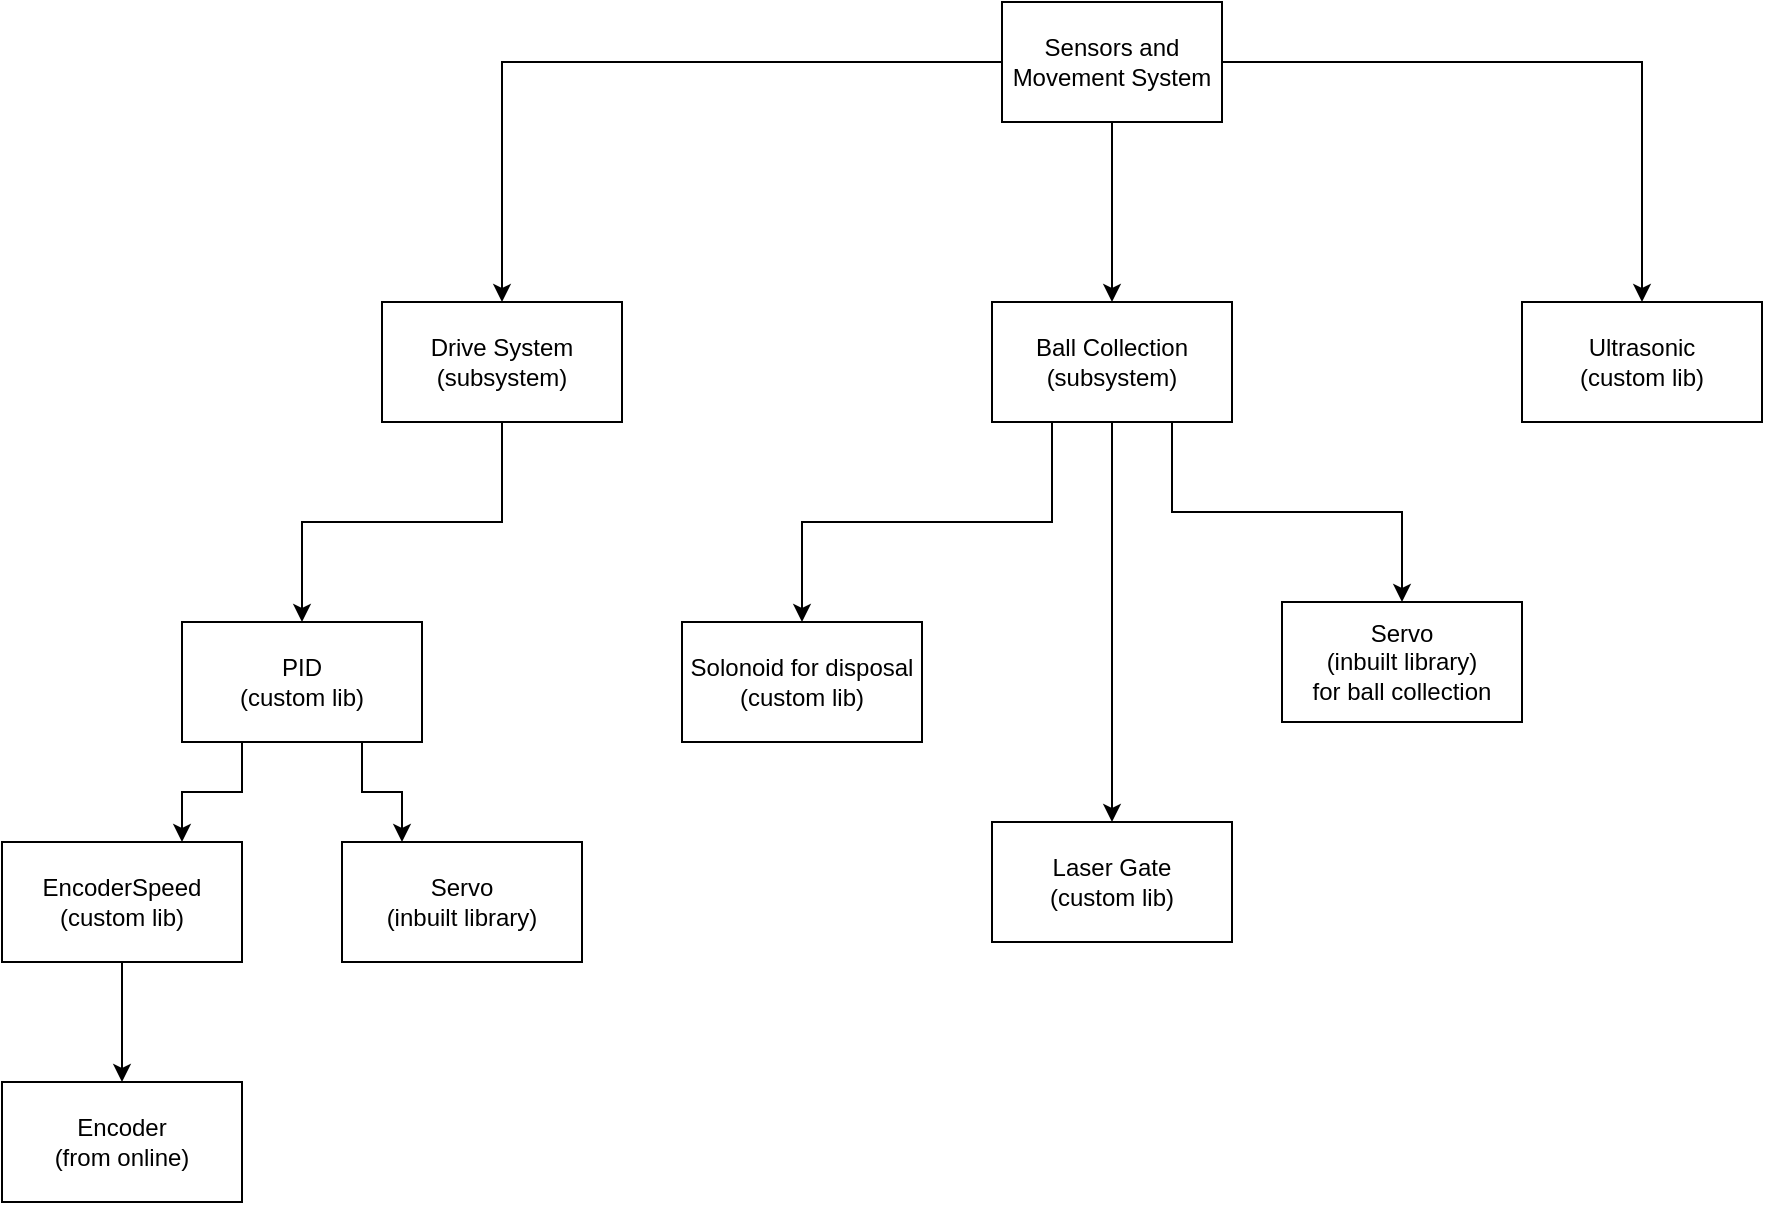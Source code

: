 <mxfile version="15.3.2" type="github">
  <diagram id="23gbs6PRRigID9WzYWSW" name="Library Inheritance">
    <mxGraphModel dx="1483" dy="5538" grid="1" gridSize="10" guides="1" tooltips="1" connect="1" arrows="1" fold="1" page="1" pageScale="1" pageWidth="3300" pageHeight="4681" math="0" shadow="0">
      <root>
        <mxCell id="0" />
        <mxCell id="1" parent="0" />
        <mxCell id="u6sSQ-exiEKYp6Kwl2yF-9" style="edgeStyle=orthogonalEdgeStyle;rounded=0;orthogonalLoop=1;jettySize=auto;html=1;exitX=0.5;exitY=1;exitDx=0;exitDy=0;" parent="1" source="u6sSQ-exiEKYp6Kwl2yF-1" target="u6sSQ-exiEKYp6Kwl2yF-2" edge="1">
          <mxGeometry relative="1" as="geometry" />
        </mxCell>
        <mxCell id="u6sSQ-exiEKYp6Kwl2yF-1" value="Drive System&lt;br&gt;(subsystem)" style="rounded=0;whiteSpace=wrap;html=1;" parent="1" vertex="1">
          <mxGeometry x="460" y="120" width="120" height="60" as="geometry" />
        </mxCell>
        <mxCell id="u6sSQ-exiEKYp6Kwl2yF-4" style="edgeStyle=orthogonalEdgeStyle;rounded=0;orthogonalLoop=1;jettySize=auto;html=1;exitX=0.75;exitY=1;exitDx=0;exitDy=0;entryX=0.25;entryY=0;entryDx=0;entryDy=0;" parent="1" source="u6sSQ-exiEKYp6Kwl2yF-2" target="u6sSQ-exiEKYp6Kwl2yF-3" edge="1">
          <mxGeometry relative="1" as="geometry" />
        </mxCell>
        <mxCell id="u6sSQ-exiEKYp6Kwl2yF-6" style="edgeStyle=orthogonalEdgeStyle;rounded=0;orthogonalLoop=1;jettySize=auto;html=1;exitX=0.25;exitY=1;exitDx=0;exitDy=0;entryX=0.75;entryY=0;entryDx=0;entryDy=0;" parent="1" source="u6sSQ-exiEKYp6Kwl2yF-2" target="u6sSQ-exiEKYp6Kwl2yF-5" edge="1">
          <mxGeometry relative="1" as="geometry" />
        </mxCell>
        <mxCell id="u6sSQ-exiEKYp6Kwl2yF-2" value="PID&lt;br&gt;(custom lib)" style="rounded=0;whiteSpace=wrap;html=1;" parent="1" vertex="1">
          <mxGeometry x="360" y="280" width="120" height="60" as="geometry" />
        </mxCell>
        <mxCell id="u6sSQ-exiEKYp6Kwl2yF-3" value="Servo&lt;br&gt;(inbuilt library)" style="rounded=0;whiteSpace=wrap;html=1;" parent="1" vertex="1">
          <mxGeometry x="440" y="390" width="120" height="60" as="geometry" />
        </mxCell>
        <mxCell id="u6sSQ-exiEKYp6Kwl2yF-8" style="edgeStyle=orthogonalEdgeStyle;rounded=0;orthogonalLoop=1;jettySize=auto;html=1;exitX=0.5;exitY=1;exitDx=0;exitDy=0;" parent="1" source="u6sSQ-exiEKYp6Kwl2yF-5" target="u6sSQ-exiEKYp6Kwl2yF-7" edge="1">
          <mxGeometry relative="1" as="geometry" />
        </mxCell>
        <mxCell id="u6sSQ-exiEKYp6Kwl2yF-5" value="EncoderSpeed&lt;br&gt;(custom lib)" style="rounded=0;whiteSpace=wrap;html=1;" parent="1" vertex="1">
          <mxGeometry x="270" y="390" width="120" height="60" as="geometry" />
        </mxCell>
        <mxCell id="u6sSQ-exiEKYp6Kwl2yF-7" value="Encoder&lt;br&gt;(from online)" style="rounded=0;whiteSpace=wrap;html=1;" parent="1" vertex="1">
          <mxGeometry x="270" y="510" width="120" height="60" as="geometry" />
        </mxCell>
        <mxCell id="u6sSQ-exiEKYp6Kwl2yF-10" value="Servo&lt;br&gt;(inbuilt library)&lt;br&gt;for ball collection" style="rounded=0;whiteSpace=wrap;html=1;" parent="1" vertex="1">
          <mxGeometry x="910" y="270" width="120" height="60" as="geometry" />
        </mxCell>
        <mxCell id="u6sSQ-exiEKYp6Kwl2yF-13" style="edgeStyle=orthogonalEdgeStyle;rounded=0;orthogonalLoop=1;jettySize=auto;html=1;entryX=0.5;entryY=0;entryDx=0;entryDy=0;" parent="1" source="u6sSQ-exiEKYp6Kwl2yF-12" target="u6sSQ-exiEKYp6Kwl2yF-1" edge="1">
          <mxGeometry relative="1" as="geometry" />
        </mxCell>
        <mxCell id="u6sSQ-exiEKYp6Kwl2yF-17" style="edgeStyle=orthogonalEdgeStyle;rounded=0;orthogonalLoop=1;jettySize=auto;html=1;" parent="1" source="u6sSQ-exiEKYp6Kwl2yF-12" target="u6sSQ-exiEKYp6Kwl2yF-15" edge="1">
          <mxGeometry relative="1" as="geometry" />
        </mxCell>
        <mxCell id="u6sSQ-exiEKYp6Kwl2yF-18" style="edgeStyle=orthogonalEdgeStyle;rounded=0;orthogonalLoop=1;jettySize=auto;html=1;entryX=0.5;entryY=0;entryDx=0;entryDy=0;" parent="1" source="u6sSQ-exiEKYp6Kwl2yF-12" target="u6sSQ-exiEKYp6Kwl2yF-14" edge="1">
          <mxGeometry relative="1" as="geometry" />
        </mxCell>
        <mxCell id="u6sSQ-exiEKYp6Kwl2yF-12" value="Sensors and Movement System" style="rounded=0;whiteSpace=wrap;html=1;" parent="1" vertex="1">
          <mxGeometry x="770" y="-30" width="110" height="60" as="geometry" />
        </mxCell>
        <mxCell id="u6sSQ-exiEKYp6Kwl2yF-19" style="edgeStyle=orthogonalEdgeStyle;rounded=0;orthogonalLoop=1;jettySize=auto;html=1;exitX=0.75;exitY=1;exitDx=0;exitDy=0;" parent="1" source="u6sSQ-exiEKYp6Kwl2yF-14" target="u6sSQ-exiEKYp6Kwl2yF-10" edge="1">
          <mxGeometry relative="1" as="geometry" />
        </mxCell>
        <mxCell id="u6sSQ-exiEKYp6Kwl2yF-22" style="edgeStyle=orthogonalEdgeStyle;rounded=0;orthogonalLoop=1;jettySize=auto;html=1;" parent="1" source="u6sSQ-exiEKYp6Kwl2yF-14" target="u6sSQ-exiEKYp6Kwl2yF-21" edge="1">
          <mxGeometry relative="1" as="geometry" />
        </mxCell>
        <mxCell id="u6sSQ-exiEKYp6Kwl2yF-23" style="edgeStyle=orthogonalEdgeStyle;rounded=0;orthogonalLoop=1;jettySize=auto;html=1;exitX=0.25;exitY=1;exitDx=0;exitDy=0;" parent="1" source="u6sSQ-exiEKYp6Kwl2yF-14" target="u6sSQ-exiEKYp6Kwl2yF-20" edge="1">
          <mxGeometry relative="1" as="geometry" />
        </mxCell>
        <mxCell id="u6sSQ-exiEKYp6Kwl2yF-14" value="Ball Collection&lt;br&gt;(subsystem)" style="whiteSpace=wrap;html=1;" parent="1" vertex="1">
          <mxGeometry x="765" y="120" width="120" height="60" as="geometry" />
        </mxCell>
        <mxCell id="u6sSQ-exiEKYp6Kwl2yF-15" value="Ultrasonic&lt;br&gt;(custom lib)" style="whiteSpace=wrap;html=1;" parent="1" vertex="1">
          <mxGeometry x="1030" y="120" width="120" height="60" as="geometry" />
        </mxCell>
        <mxCell id="u6sSQ-exiEKYp6Kwl2yF-20" value="Solonoid for disposal&lt;br&gt;(custom lib)" style="whiteSpace=wrap;html=1;" parent="1" vertex="1">
          <mxGeometry x="610" y="280" width="120" height="60" as="geometry" />
        </mxCell>
        <mxCell id="u6sSQ-exiEKYp6Kwl2yF-21" value="Laser Gate&lt;br&gt;(custom lib)" style="whiteSpace=wrap;html=1;" parent="1" vertex="1">
          <mxGeometry x="765" y="380" width="120" height="60" as="geometry" />
        </mxCell>
      </root>
    </mxGraphModel>
  </diagram>
</mxfile>
